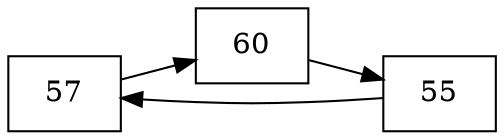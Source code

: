 digraph grafico{
rankdir=LR
node[shape=box]
concentrate=true
compound=true;
nodo57[label ="57"];
nodo57->nodo60
nodo60[label ="60"];
nodo60->nodo55
nodo55[label ="55"];
nodo55->nodo57
nodo57[label ="57"];
}
